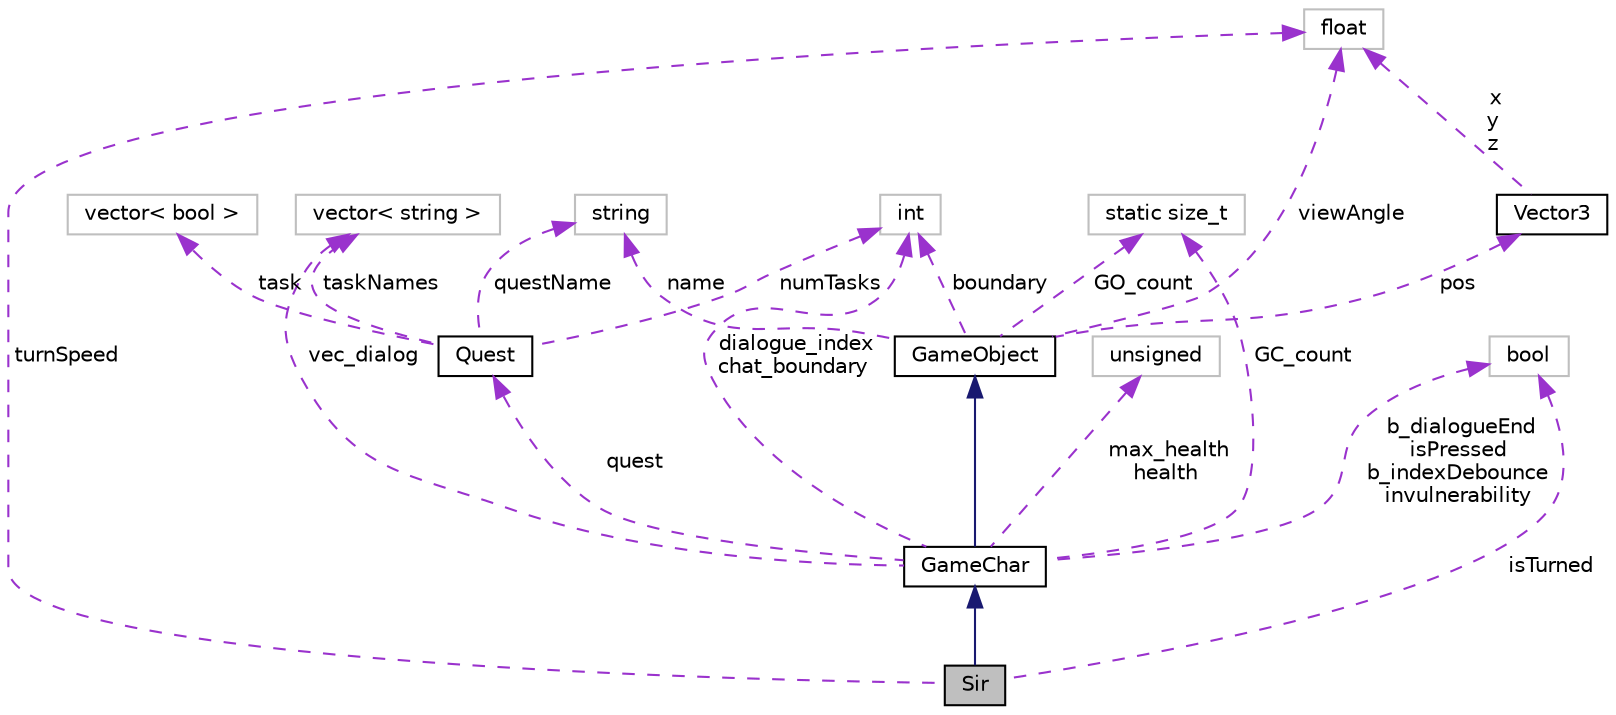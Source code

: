 digraph "Sir"
{
  bgcolor="transparent";
  edge [fontname="Helvetica",fontsize="10",labelfontname="Helvetica",labelfontsize="10"];
  node [fontname="Helvetica",fontsize="10",shape=record];
  Node1 [label="Sir",height=0.2,width=0.4,color="black", fillcolor="grey75", style="filled", fontcolor="black"];
  Node2 -> Node1 [dir="back",color="midnightblue",fontsize="10",style="solid",fontname="Helvetica"];
  Node2 [label="GameChar",height=0.2,width=0.4,color="black",URL="$classGameChar.html",tooltip="Class for GameChar (Inheriting from GameObject) /*. "];
  Node3 -> Node2 [dir="back",color="midnightblue",fontsize="10",style="solid",fontname="Helvetica"];
  Node3 [label="GameObject",height=0.2,width=0.4,color="black",URL="$classGameObject.html",tooltip="Class for GameObject /*. "];
  Node4 -> Node3 [dir="back",color="darkorchid3",fontsize="10",style="dashed",label=" viewAngle" ,fontname="Helvetica"];
  Node4 [label="float",height=0.2,width=0.4,color="grey75"];
  Node5 -> Node3 [dir="back",color="darkorchid3",fontsize="10",style="dashed",label=" pos" ,fontname="Helvetica"];
  Node5 [label="Vector3",height=0.2,width=0.4,color="black",URL="$structVector3.html",tooltip="Defines a 3D vector and its methods. "];
  Node4 -> Node5 [dir="back",color="darkorchid3",fontsize="10",style="dashed",label=" x\ny\nz" ,fontname="Helvetica"];
  Node6 -> Node3 [dir="back",color="darkorchid3",fontsize="10",style="dashed",label=" boundary" ,fontname="Helvetica"];
  Node6 [label="int",height=0.2,width=0.4,color="grey75"];
  Node7 -> Node3 [dir="back",color="darkorchid3",fontsize="10",style="dashed",label=" name" ,fontname="Helvetica"];
  Node7 [label="string",height=0.2,width=0.4,color="grey75"];
  Node8 -> Node3 [dir="back",color="darkorchid3",fontsize="10",style="dashed",label=" GO_count" ,fontname="Helvetica"];
  Node8 [label="static size_t",height=0.2,width=0.4,color="grey75"];
  Node6 -> Node2 [dir="back",color="darkorchid3",fontsize="10",style="dashed",label=" dialogue_index\nchat_boundary" ,fontname="Helvetica"];
  Node9 -> Node2 [dir="back",color="darkorchid3",fontsize="10",style="dashed",label=" vec_dialog" ,fontname="Helvetica"];
  Node9 [label="vector\< string \>",height=0.2,width=0.4,color="grey75"];
  Node10 -> Node2 [dir="back",color="darkorchid3",fontsize="10",style="dashed",label=" b_dialogueEnd\nisPressed\nb_indexDebounce\ninvulnerability" ,fontname="Helvetica"];
  Node10 [label="bool",height=0.2,width=0.4,color="grey75"];
  Node11 -> Node2 [dir="back",color="darkorchid3",fontsize="10",style="dashed",label=" max_health\nhealth" ,fontname="Helvetica"];
  Node11 [label="unsigned",height=0.2,width=0.4,color="grey75"];
  Node8 -> Node2 [dir="back",color="darkorchid3",fontsize="10",style="dashed",label=" GC_count" ,fontname="Helvetica"];
  Node12 -> Node2 [dir="back",color="darkorchid3",fontsize="10",style="dashed",label=" quest" ,fontname="Helvetica"];
  Node12 [label="Quest",height=0.2,width=0.4,color="black",URL="$classQuest.html",tooltip="Class for Quests /*. "];
  Node6 -> Node12 [dir="back",color="darkorchid3",fontsize="10",style="dashed",label=" numTasks" ,fontname="Helvetica"];
  Node7 -> Node12 [dir="back",color="darkorchid3",fontsize="10",style="dashed",label=" questName" ,fontname="Helvetica"];
  Node9 -> Node12 [dir="back",color="darkorchid3",fontsize="10",style="dashed",label=" taskNames" ,fontname="Helvetica"];
  Node13 -> Node12 [dir="back",color="darkorchid3",fontsize="10",style="dashed",label=" task" ,fontname="Helvetica"];
  Node13 [label="vector\< bool \>",height=0.2,width=0.4,color="grey75"];
  Node4 -> Node1 [dir="back",color="darkorchid3",fontsize="10",style="dashed",label=" turnSpeed" ,fontname="Helvetica"];
  Node10 -> Node1 [dir="back",color="darkorchid3",fontsize="10",style="dashed",label=" isTurned" ,fontname="Helvetica"];
}
